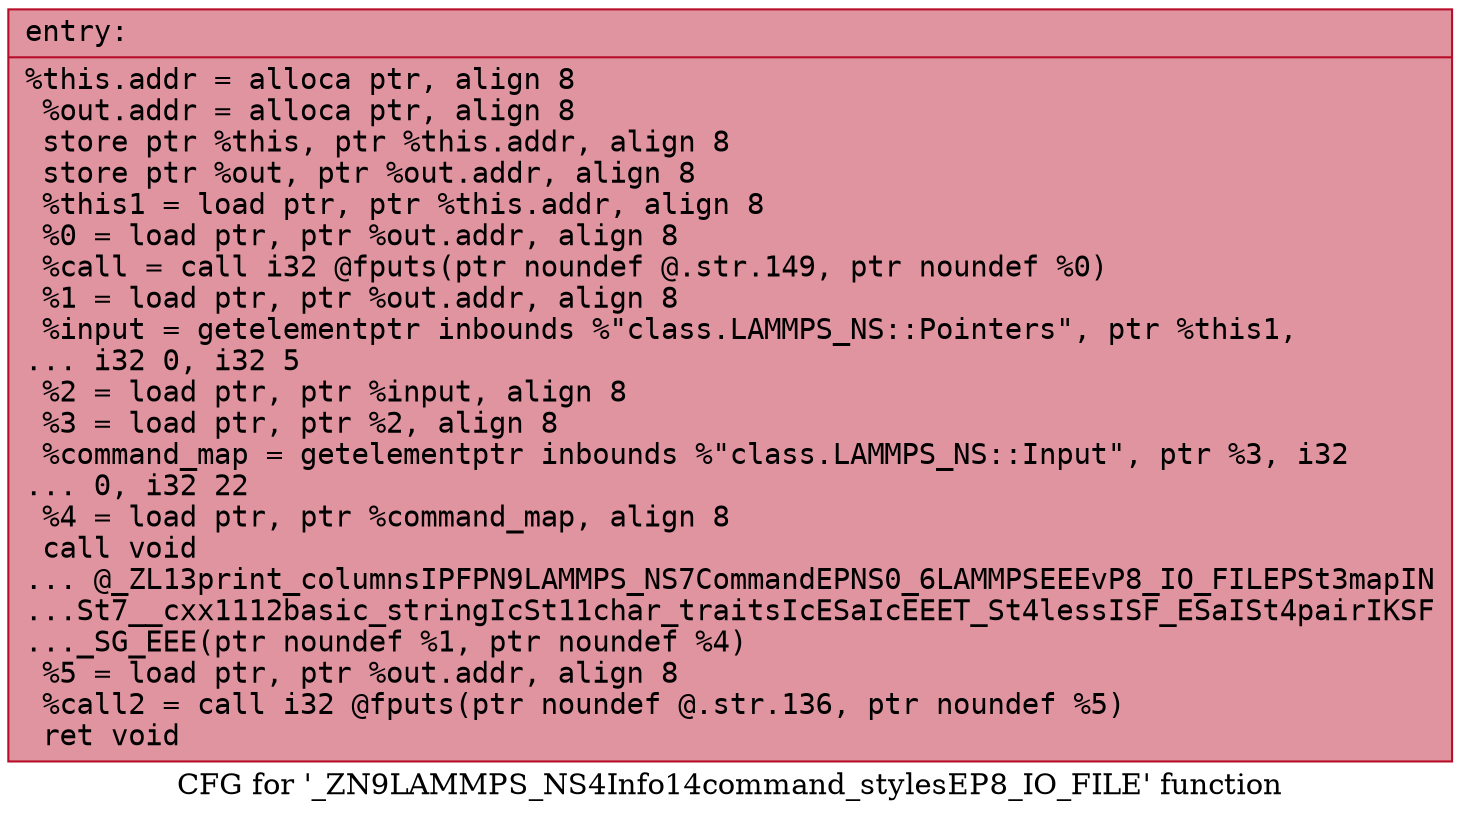 digraph "CFG for '_ZN9LAMMPS_NS4Info14command_stylesEP8_IO_FILE' function" {
	label="CFG for '_ZN9LAMMPS_NS4Info14command_stylesEP8_IO_FILE' function";

	Node0x5628466b1d30 [shape=record,color="#b70d28ff", style=filled, fillcolor="#b70d2870" fontname="Courier",label="{entry:\l|  %this.addr = alloca ptr, align 8\l  %out.addr = alloca ptr, align 8\l  store ptr %this, ptr %this.addr, align 8\l  store ptr %out, ptr %out.addr, align 8\l  %this1 = load ptr, ptr %this.addr, align 8\l  %0 = load ptr, ptr %out.addr, align 8\l  %call = call i32 @fputs(ptr noundef @.str.149, ptr noundef %0)\l  %1 = load ptr, ptr %out.addr, align 8\l  %input = getelementptr inbounds %\"class.LAMMPS_NS::Pointers\", ptr %this1,\l... i32 0, i32 5\l  %2 = load ptr, ptr %input, align 8\l  %3 = load ptr, ptr %2, align 8\l  %command_map = getelementptr inbounds %\"class.LAMMPS_NS::Input\", ptr %3, i32\l... 0, i32 22\l  %4 = load ptr, ptr %command_map, align 8\l  call void\l... @_ZL13print_columnsIPFPN9LAMMPS_NS7CommandEPNS0_6LAMMPSEEEvP8_IO_FILEPSt3mapIN\l...St7__cxx1112basic_stringIcSt11char_traitsIcESaIcEEET_St4lessISF_ESaISt4pairIKSF\l..._SG_EEE(ptr noundef %1, ptr noundef %4)\l  %5 = load ptr, ptr %out.addr, align 8\l  %call2 = call i32 @fputs(ptr noundef @.str.136, ptr noundef %5)\l  ret void\l}"];
}
